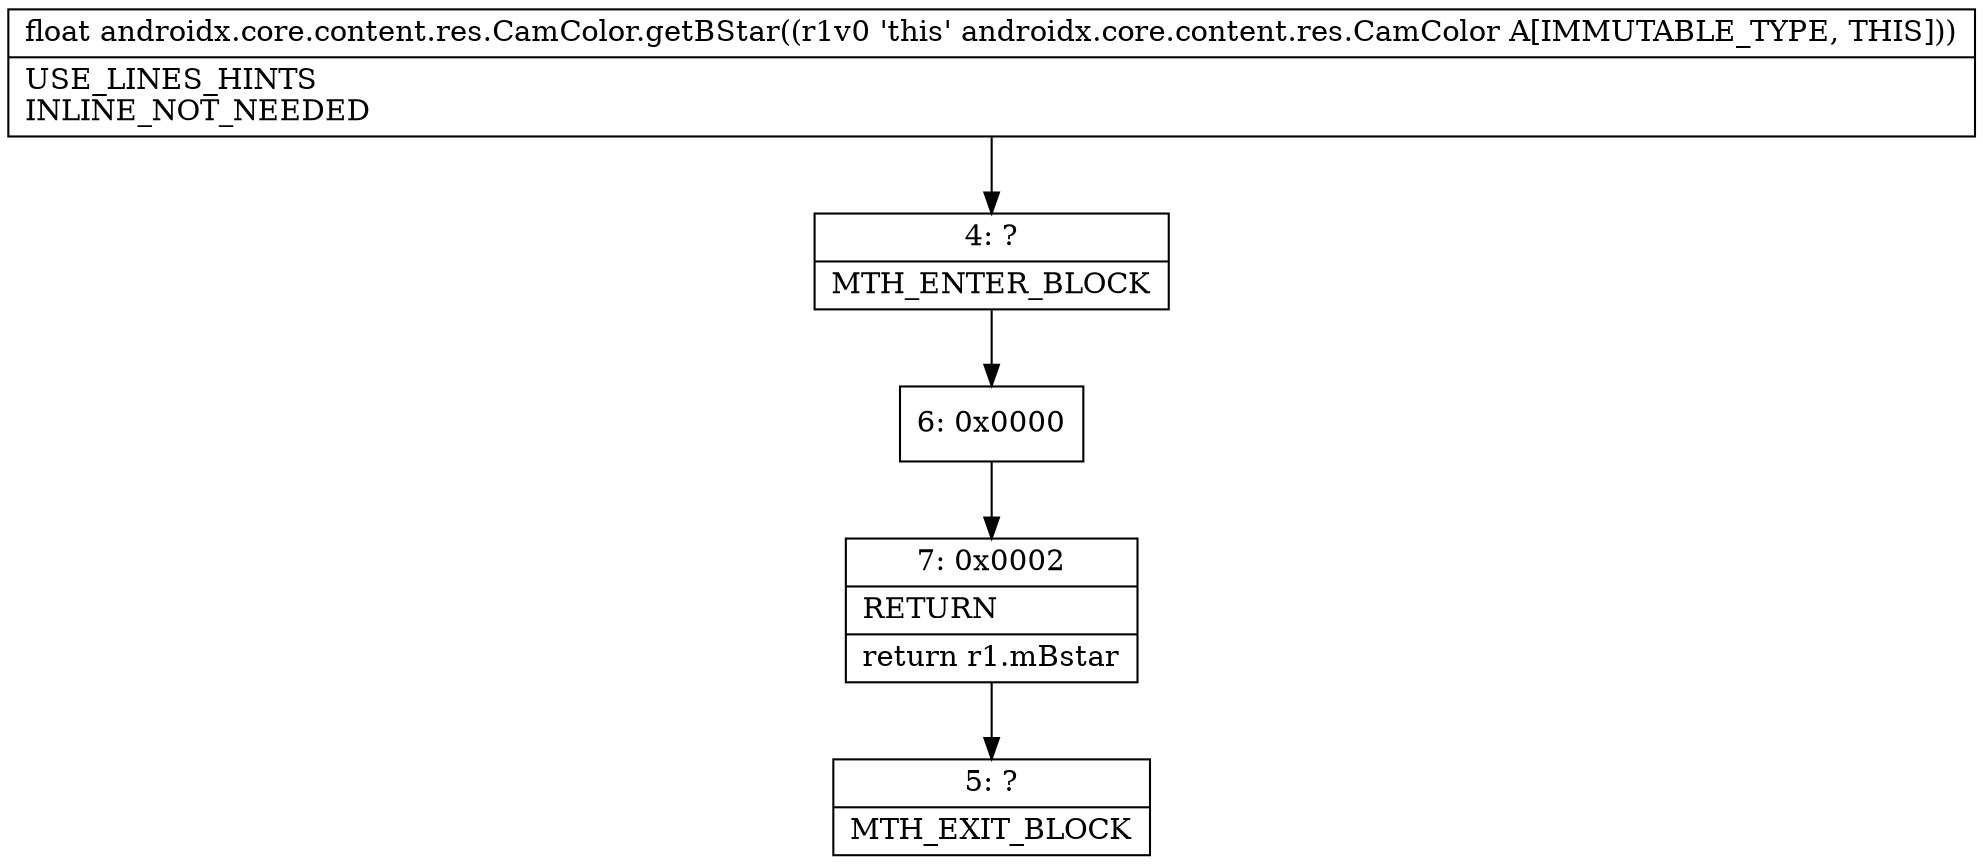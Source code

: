 digraph "CFG forandroidx.core.content.res.CamColor.getBStar()F" {
Node_4 [shape=record,label="{4\:\ ?|MTH_ENTER_BLOCK\l}"];
Node_6 [shape=record,label="{6\:\ 0x0000}"];
Node_7 [shape=record,label="{7\:\ 0x0002|RETURN\l|return r1.mBstar\l}"];
Node_5 [shape=record,label="{5\:\ ?|MTH_EXIT_BLOCK\l}"];
MethodNode[shape=record,label="{float androidx.core.content.res.CamColor.getBStar((r1v0 'this' androidx.core.content.res.CamColor A[IMMUTABLE_TYPE, THIS]))  | USE_LINES_HINTS\lINLINE_NOT_NEEDED\l}"];
MethodNode -> Node_4;Node_4 -> Node_6;
Node_6 -> Node_7;
Node_7 -> Node_5;
}

